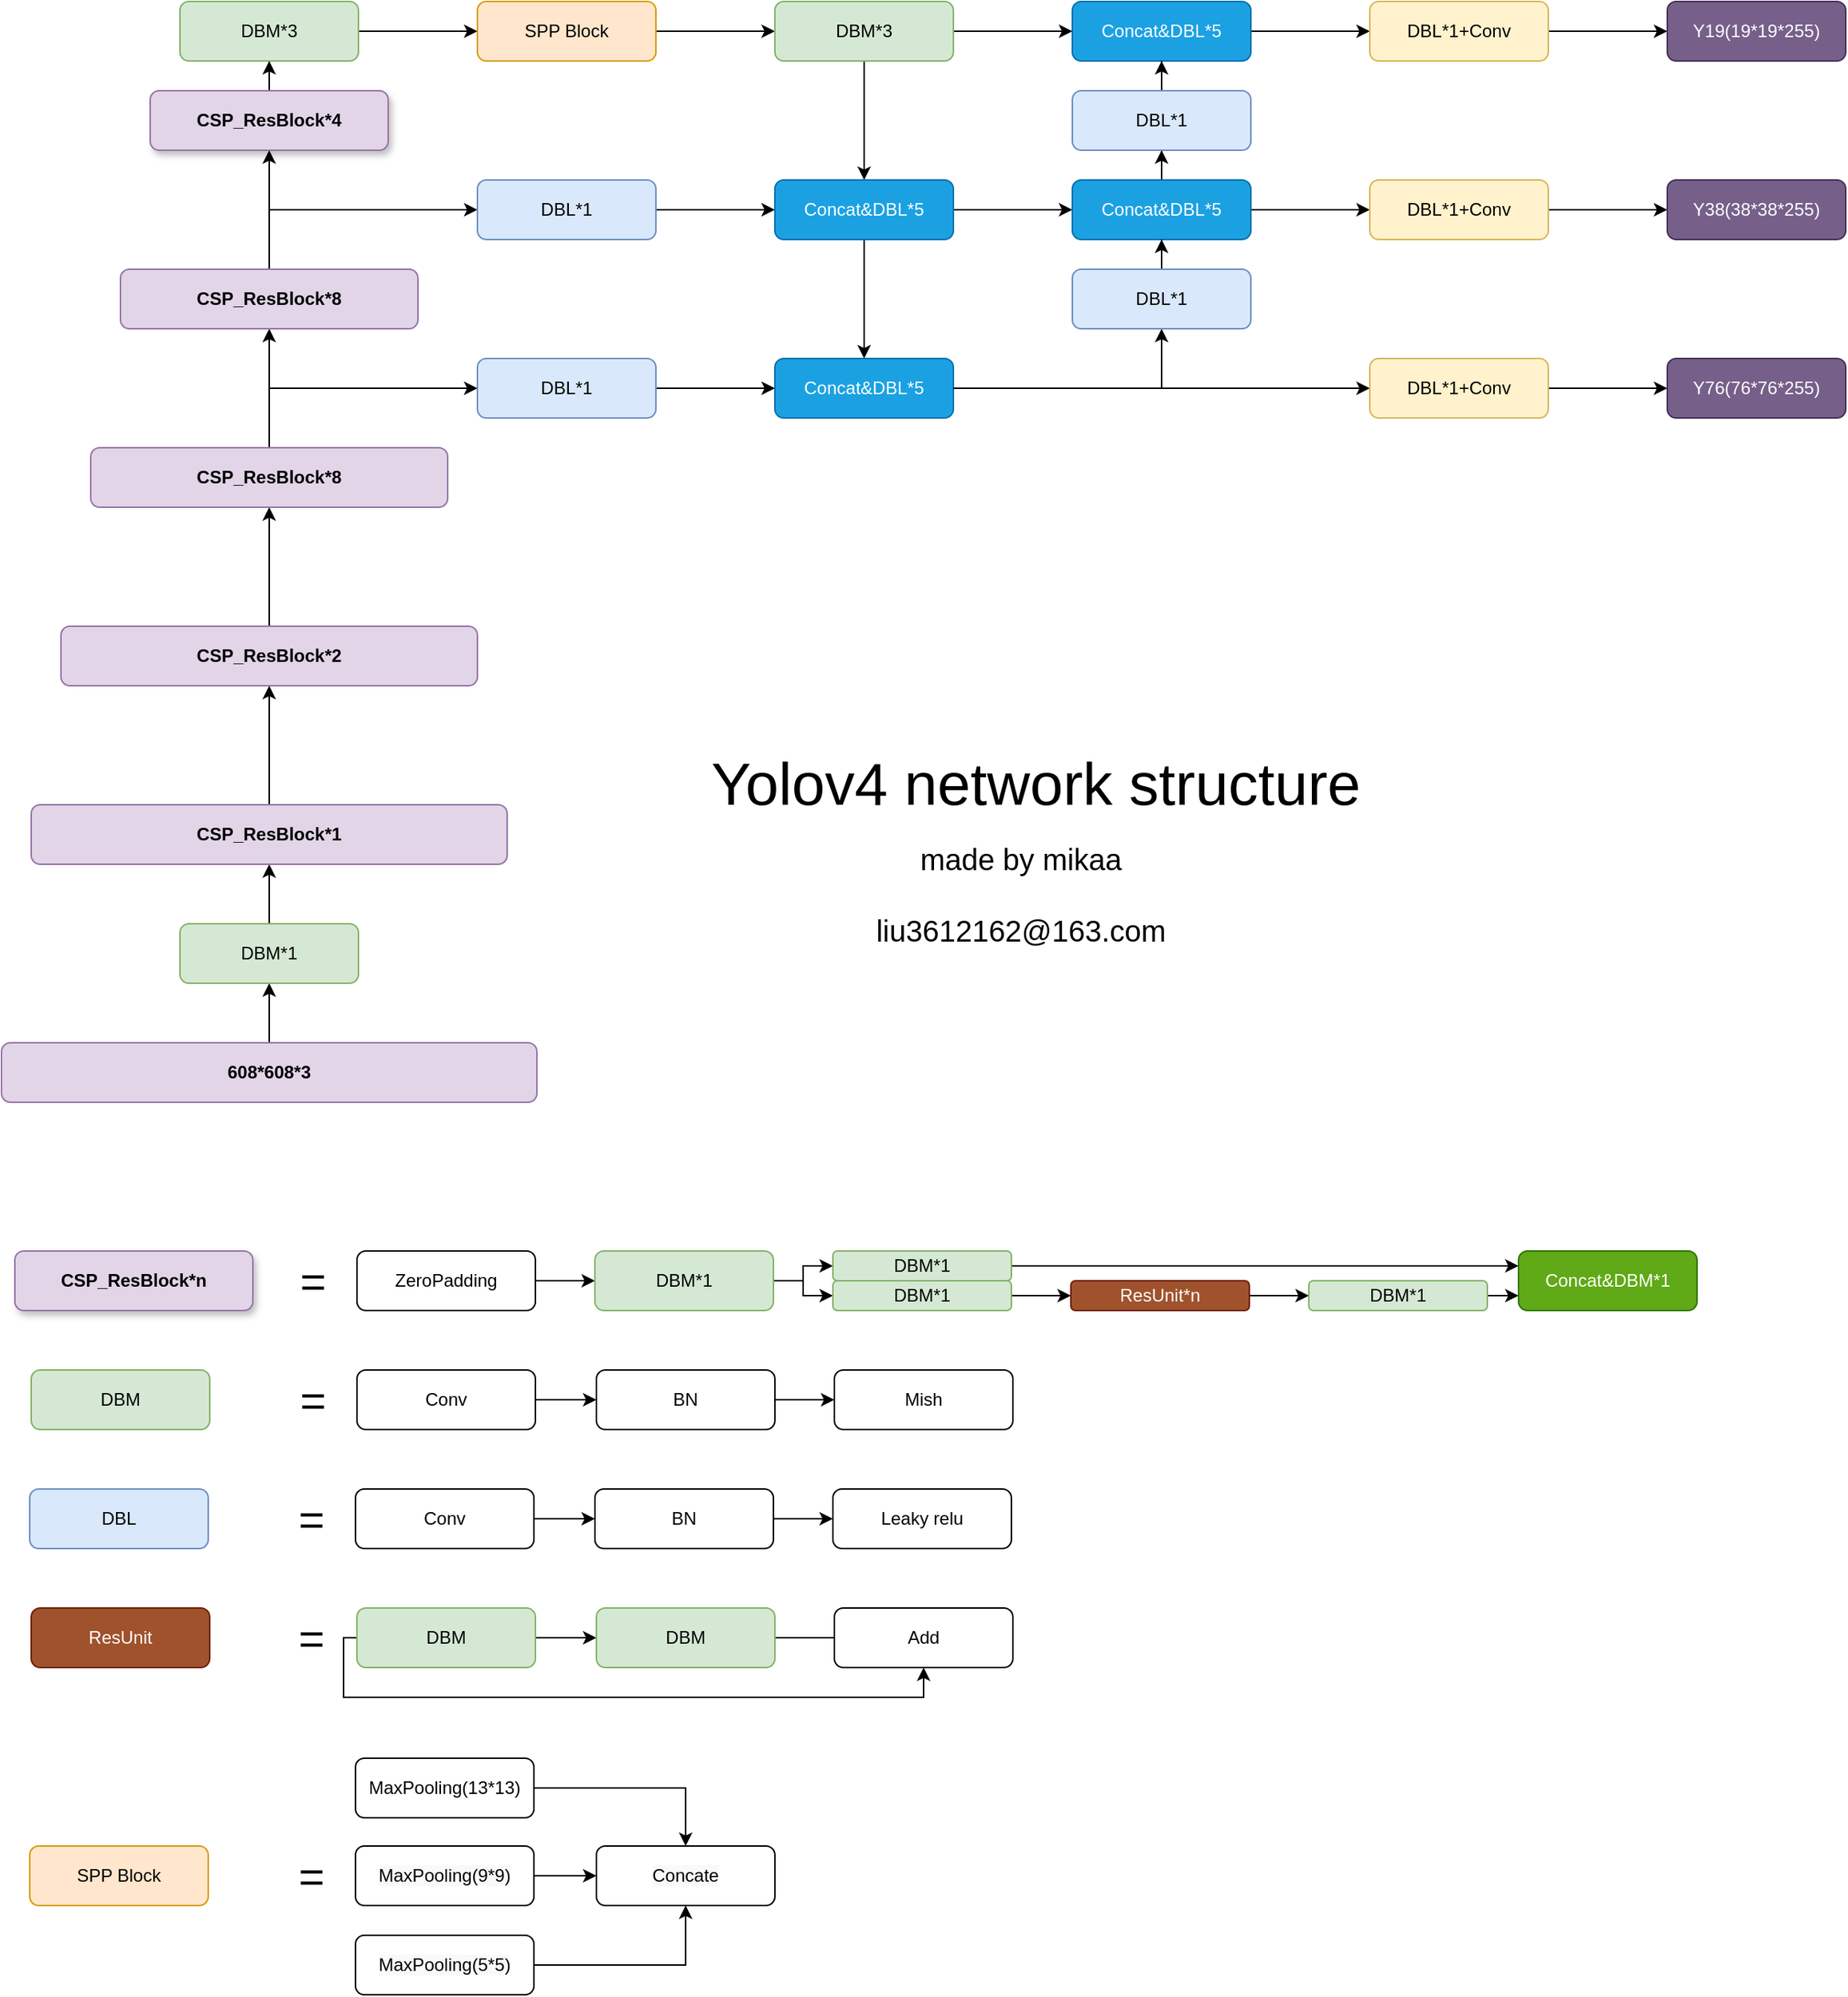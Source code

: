 <mxfile version="13.1.1" type="github">
  <diagram id="2j0Wj2clr_hK4ZMGOZxE" name="Page-1">
    <mxGraphModel dx="2714" dy="1456" grid="1" gridSize="10" guides="1" tooltips="1" connect="1" arrows="1" fold="1" page="1" pageScale="1" pageWidth="1169" pageHeight="827" math="0" shadow="0">
      <root>
        <mxCell id="0" />
        <mxCell id="1" parent="0" />
        <mxCell id="uQFEA6QVpBDMVat-9isN-12" value="" style="edgeStyle=orthogonalEdgeStyle;rounded=0;orthogonalLoop=1;jettySize=auto;html=1;" edge="1" parent="1" source="uQFEA6QVpBDMVat-9isN-2" target="uQFEA6QVpBDMVat-9isN-11">
          <mxGeometry relative="1" as="geometry" />
        </mxCell>
        <mxCell id="uQFEA6QVpBDMVat-9isN-2" value="608*608*3" style="rounded=1;whiteSpace=wrap;html=1;fillColor=#e1d5e7;strokeColor=#9673a6;labelBackgroundColor=none;fontStyle=1" vertex="1" parent="1">
          <mxGeometry x="80" y="720" width="360" height="40" as="geometry" />
        </mxCell>
        <mxCell id="uQFEA6QVpBDMVat-9isN-15" value="" style="edgeStyle=orthogonalEdgeStyle;rounded=0;orthogonalLoop=1;jettySize=auto;html=1;" edge="1" parent="1" source="uQFEA6QVpBDMVat-9isN-11" target="uQFEA6QVpBDMVat-9isN-3">
          <mxGeometry relative="1" as="geometry" />
        </mxCell>
        <mxCell id="uQFEA6QVpBDMVat-9isN-11" value="DBM*1" style="rounded=1;whiteSpace=wrap;html=1;fillColor=#d5e8d4;strokeColor=#82b366;" vertex="1" parent="1">
          <mxGeometry x="200" y="640" width="120" height="40" as="geometry" />
        </mxCell>
        <mxCell id="uQFEA6QVpBDMVat-9isN-6" value="" style="edgeStyle=orthogonalEdgeStyle;rounded=0;orthogonalLoop=1;jettySize=auto;html=1;" edge="1" parent="1" source="uQFEA6QVpBDMVat-9isN-3" target="uQFEA6QVpBDMVat-9isN-5">
          <mxGeometry relative="1" as="geometry" />
        </mxCell>
        <mxCell id="uQFEA6QVpBDMVat-9isN-3" value="CSP_ResBlock*1" style="rounded=1;whiteSpace=wrap;html=1;fillColor=#e1d5e7;strokeColor=#9673a6;labelBackgroundColor=none;fontStyle=1" vertex="1" parent="1">
          <mxGeometry x="100" y="560" width="320" height="40" as="geometry" />
        </mxCell>
        <mxCell id="uQFEA6QVpBDMVat-9isN-8" value="" style="edgeStyle=orthogonalEdgeStyle;rounded=0;orthogonalLoop=1;jettySize=auto;html=1;" edge="1" parent="1" source="uQFEA6QVpBDMVat-9isN-5" target="uQFEA6QVpBDMVat-9isN-7">
          <mxGeometry relative="1" as="geometry" />
        </mxCell>
        <mxCell id="uQFEA6QVpBDMVat-9isN-5" value="&lt;span&gt;CSP_ResBlock*2&lt;/span&gt;" style="rounded=1;whiteSpace=wrap;html=1;fillColor=#e1d5e7;strokeColor=#9673a6;labelBackgroundColor=none;fontStyle=1" vertex="1" parent="1">
          <mxGeometry x="120" y="440" width="280" height="40" as="geometry" />
        </mxCell>
        <mxCell id="uQFEA6QVpBDMVat-9isN-10" value="" style="edgeStyle=orthogonalEdgeStyle;rounded=0;orthogonalLoop=1;jettySize=auto;html=1;" edge="1" parent="1" source="uQFEA6QVpBDMVat-9isN-7" target="uQFEA6QVpBDMVat-9isN-9">
          <mxGeometry relative="1" as="geometry" />
        </mxCell>
        <mxCell id="uQFEA6QVpBDMVat-9isN-35" style="edgeStyle=orthogonalEdgeStyle;rounded=0;orthogonalLoop=1;jettySize=auto;html=1;entryX=0;entryY=0.5;entryDx=0;entryDy=0;fontColor=#000000;" edge="1" parent="1" source="uQFEA6QVpBDMVat-9isN-7" target="uQFEA6QVpBDMVat-9isN-32">
          <mxGeometry relative="1" as="geometry">
            <Array as="points">
              <mxPoint x="260" y="280" />
            </Array>
          </mxGeometry>
        </mxCell>
        <mxCell id="uQFEA6QVpBDMVat-9isN-7" value="&lt;span style=&quot;color: rgb(0, 0, 0); font-family: helvetica; font-size: 12px; font-style: normal; letter-spacing: normal; text-align: center; text-indent: 0px; text-transform: none; word-spacing: 0px; float: none; display: inline;&quot;&gt;CSP_ResBlock*8&lt;/span&gt;" style="rounded=1;whiteSpace=wrap;html=1;fillColor=#e1d5e7;strokeColor=#9673a6;labelBackgroundColor=none;fontStyle=1" vertex="1" parent="1">
          <mxGeometry x="140" y="320" width="240" height="40" as="geometry" />
        </mxCell>
        <mxCell id="uQFEA6QVpBDMVat-9isN-14" value="" style="edgeStyle=orthogonalEdgeStyle;rounded=0;orthogonalLoop=1;jettySize=auto;html=1;" edge="1" parent="1" source="uQFEA6QVpBDMVat-9isN-9" target="uQFEA6QVpBDMVat-9isN-13">
          <mxGeometry relative="1" as="geometry" />
        </mxCell>
        <mxCell id="uQFEA6QVpBDMVat-9isN-26" style="edgeStyle=orthogonalEdgeStyle;rounded=0;orthogonalLoop=1;jettySize=auto;html=1;fontColor=#000000;entryX=0;entryY=0.5;entryDx=0;entryDy=0;" edge="1" parent="1" source="uQFEA6QVpBDMVat-9isN-9" target="uQFEA6QVpBDMVat-9isN-27">
          <mxGeometry relative="1" as="geometry">
            <mxPoint x="400" y="160" as="targetPoint" />
            <Array as="points">
              <mxPoint x="260" y="160" />
            </Array>
          </mxGeometry>
        </mxCell>
        <mxCell id="uQFEA6QVpBDMVat-9isN-9" value="&lt;span style=&quot;color: rgb(0, 0, 0); font-family: helvetica; font-size: 12px; font-style: normal; letter-spacing: normal; text-align: center; text-indent: 0px; text-transform: none; word-spacing: 0px; float: none; display: inline;&quot;&gt;CSP_ResBlock*8&lt;/span&gt;" style="rounded=1;whiteSpace=wrap;html=1;fillColor=#e1d5e7;strokeColor=#9673a6;labelBackgroundColor=none;fontStyle=1" vertex="1" parent="1">
          <mxGeometry x="160" y="200" width="200" height="40" as="geometry" />
        </mxCell>
        <mxCell id="uQFEA6QVpBDMVat-9isN-23" value="" style="edgeStyle=orthogonalEdgeStyle;rounded=0;orthogonalLoop=1;jettySize=auto;html=1;fontColor=#000000;" edge="1" parent="1" source="uQFEA6QVpBDMVat-9isN-13" target="uQFEA6QVpBDMVat-9isN-17">
          <mxGeometry relative="1" as="geometry" />
        </mxCell>
        <mxCell id="uQFEA6QVpBDMVat-9isN-13" value="&lt;span style=&quot;font-family: helvetica; font-size: 12px; font-style: normal; letter-spacing: normal; text-align: center; text-indent: 0px; text-transform: none; word-spacing: 0px; float: none; display: inline;&quot;&gt;CSP_ResBlock*4&lt;/span&gt;" style="rounded=1;whiteSpace=wrap;html=1;fillColor=#e1d5e7;strokeColor=#9673a6;shadow=1;fontColor=#000000;labelBackgroundColor=none;fontStyle=1" vertex="1" parent="1">
          <mxGeometry x="180" y="80" width="160" height="40" as="geometry" />
        </mxCell>
        <mxCell id="uQFEA6QVpBDMVat-9isN-21" value="" style="edgeStyle=orthogonalEdgeStyle;rounded=0;orthogonalLoop=1;jettySize=auto;html=1;fontColor=#000000;" edge="1" parent="1" source="uQFEA6QVpBDMVat-9isN-17" target="uQFEA6QVpBDMVat-9isN-20">
          <mxGeometry relative="1" as="geometry" />
        </mxCell>
        <mxCell id="uQFEA6QVpBDMVat-9isN-17" value="DBM*3" style="rounded=1;whiteSpace=wrap;html=1;fillColor=#d5e8d4;strokeColor=#82b366;" vertex="1" parent="1">
          <mxGeometry x="200" y="20" width="120" height="40" as="geometry" />
        </mxCell>
        <mxCell id="uQFEA6QVpBDMVat-9isN-22" value="" style="edgeStyle=orthogonalEdgeStyle;rounded=0;orthogonalLoop=1;jettySize=auto;html=1;fontColor=#000000;" edge="1" parent="1" source="uQFEA6QVpBDMVat-9isN-20" target="uQFEA6QVpBDMVat-9isN-18">
          <mxGeometry relative="1" as="geometry" />
        </mxCell>
        <mxCell id="uQFEA6QVpBDMVat-9isN-20" value="SPP Block" style="rounded=1;whiteSpace=wrap;html=1;fillColor=#ffe6cc;strokeColor=#d79b00;" vertex="1" parent="1">
          <mxGeometry x="400" y="20" width="120" height="40" as="geometry" />
        </mxCell>
        <mxCell id="uQFEA6QVpBDMVat-9isN-25" value="" style="edgeStyle=orthogonalEdgeStyle;rounded=0;orthogonalLoop=1;jettySize=auto;html=1;fontColor=#000000;entryX=0.5;entryY=0;entryDx=0;entryDy=0;" edge="1" parent="1" source="uQFEA6QVpBDMVat-9isN-18" target="uQFEA6QVpBDMVat-9isN-28">
          <mxGeometry relative="1" as="geometry">
            <mxPoint x="440" y="-140" as="targetPoint" />
          </mxGeometry>
        </mxCell>
        <mxCell id="uQFEA6QVpBDMVat-9isN-142" value="" style="edgeStyle=orthogonalEdgeStyle;rounded=0;orthogonalLoop=1;jettySize=auto;html=1;fontSize=16;fontColor=#000000;" edge="1" parent="1" source="uQFEA6QVpBDMVat-9isN-18" target="uQFEA6QVpBDMVat-9isN-53">
          <mxGeometry relative="1" as="geometry" />
        </mxCell>
        <mxCell id="uQFEA6QVpBDMVat-9isN-18" value="DBM*3" style="rounded=1;whiteSpace=wrap;html=1;fillColor=#d5e8d4;strokeColor=#82b366;" vertex="1" parent="1">
          <mxGeometry x="600" y="20" width="120" height="40" as="geometry" />
        </mxCell>
        <mxCell id="uQFEA6QVpBDMVat-9isN-29" value="" style="edgeStyle=orthogonalEdgeStyle;rounded=0;orthogonalLoop=1;jettySize=auto;html=1;fontColor=#000000;" edge="1" parent="1" source="uQFEA6QVpBDMVat-9isN-27" target="uQFEA6QVpBDMVat-9isN-28">
          <mxGeometry relative="1" as="geometry" />
        </mxCell>
        <mxCell id="uQFEA6QVpBDMVat-9isN-27" value="DBL*1" style="rounded=1;whiteSpace=wrap;html=1;fillColor=#dae8fc;strokeColor=#6c8ebf;" vertex="1" parent="1">
          <mxGeometry x="400" y="140" width="120" height="40" as="geometry" />
        </mxCell>
        <mxCell id="uQFEA6QVpBDMVat-9isN-37" value="" style="edgeStyle=orthogonalEdgeStyle;rounded=0;orthogonalLoop=1;jettySize=auto;html=1;fontColor=#000000;" edge="1" parent="1" source="uQFEA6QVpBDMVat-9isN-28" target="uQFEA6QVpBDMVat-9isN-31">
          <mxGeometry relative="1" as="geometry" />
        </mxCell>
        <mxCell id="uQFEA6QVpBDMVat-9isN-141" value="" style="edgeStyle=orthogonalEdgeStyle;rounded=0;orthogonalLoop=1;jettySize=auto;html=1;fontSize=16;fontColor=#000000;" edge="1" parent="1" source="uQFEA6QVpBDMVat-9isN-28" target="uQFEA6QVpBDMVat-9isN-46">
          <mxGeometry relative="1" as="geometry" />
        </mxCell>
        <mxCell id="uQFEA6QVpBDMVat-9isN-28" value="Concat&amp;amp;DBL*5" style="rounded=1;whiteSpace=wrap;html=1;fillColor=#1ba1e2;strokeColor=#006EAF;fontColor=#ffffff;" vertex="1" parent="1">
          <mxGeometry x="600" y="140" width="120" height="40" as="geometry" />
        </mxCell>
        <mxCell id="uQFEA6QVpBDMVat-9isN-66" style="edgeStyle=orthogonalEdgeStyle;rounded=0;orthogonalLoop=1;jettySize=auto;html=1;fontColor=#000000;" edge="1" parent="1" source="uQFEA6QVpBDMVat-9isN-53" target="uQFEA6QVpBDMVat-9isN-64">
          <mxGeometry relative="1" as="geometry" />
        </mxCell>
        <mxCell id="uQFEA6QVpBDMVat-9isN-53" value="Concat&amp;amp;DBL*5" style="rounded=1;whiteSpace=wrap;html=1;fillColor=#1ba1e2;strokeColor=#006EAF;fontColor=#ffffff;" vertex="1" parent="1">
          <mxGeometry x="800" y="20" width="120" height="40" as="geometry" />
        </mxCell>
        <mxCell id="uQFEA6QVpBDMVat-9isN-47" value="" style="edgeStyle=orthogonalEdgeStyle;rounded=0;orthogonalLoop=1;jettySize=auto;html=1;fontColor=#000000;entryX=0.5;entryY=1;entryDx=0;entryDy=0;" edge="1" parent="1" source="uQFEA6QVpBDMVat-9isN-31" target="uQFEA6QVpBDMVat-9isN-48">
          <mxGeometry relative="1" as="geometry" />
        </mxCell>
        <mxCell id="uQFEA6QVpBDMVat-9isN-31" value="Concat&amp;amp;DBL*5" style="rounded=1;whiteSpace=wrap;html=1;fillColor=#1ba1e2;strokeColor=#006EAF;fontColor=#ffffff;" vertex="1" parent="1">
          <mxGeometry x="600" y="260" width="120" height="40" as="geometry" />
        </mxCell>
        <mxCell id="uQFEA6QVpBDMVat-9isN-57" style="edgeStyle=orthogonalEdgeStyle;rounded=0;orthogonalLoop=1;jettySize=auto;html=1;entryX=0.5;entryY=1;entryDx=0;entryDy=0;fontColor=#000000;" edge="1" parent="1" source="uQFEA6QVpBDMVat-9isN-46" target="uQFEA6QVpBDMVat-9isN-55">
          <mxGeometry relative="1" as="geometry" />
        </mxCell>
        <mxCell id="uQFEA6QVpBDMVat-9isN-65" style="edgeStyle=orthogonalEdgeStyle;rounded=0;orthogonalLoop=1;jettySize=auto;html=1;entryX=0;entryY=0.5;entryDx=0;entryDy=0;fontColor=#000000;" edge="1" parent="1" source="uQFEA6QVpBDMVat-9isN-46" target="uQFEA6QVpBDMVat-9isN-63">
          <mxGeometry relative="1" as="geometry" />
        </mxCell>
        <mxCell id="uQFEA6QVpBDMVat-9isN-46" value="Concat&amp;amp;DBL*5" style="rounded=1;whiteSpace=wrap;html=1;fillColor=#1ba1e2;strokeColor=#006EAF;fontColor=#ffffff;" vertex="1" parent="1">
          <mxGeometry x="800" y="140" width="120" height="40" as="geometry" />
        </mxCell>
        <mxCell id="uQFEA6QVpBDMVat-9isN-36" value="" style="edgeStyle=orthogonalEdgeStyle;rounded=0;orthogonalLoop=1;jettySize=auto;html=1;fontColor=#000000;" edge="1" parent="1" source="uQFEA6QVpBDMVat-9isN-32" target="uQFEA6QVpBDMVat-9isN-31">
          <mxGeometry relative="1" as="geometry" />
        </mxCell>
        <mxCell id="uQFEA6QVpBDMVat-9isN-32" value="DBL*1" style="rounded=1;whiteSpace=wrap;html=1;fillColor=#dae8fc;strokeColor=#6c8ebf;" vertex="1" parent="1">
          <mxGeometry x="400" y="260" width="120" height="40" as="geometry" />
        </mxCell>
        <mxCell id="uQFEA6QVpBDMVat-9isN-59" style="edgeStyle=orthogonalEdgeStyle;rounded=0;orthogonalLoop=1;jettySize=auto;html=1;fontColor=#000000;" edge="1" parent="1">
          <mxGeometry relative="1" as="geometry">
            <mxPoint x="1000" y="280" as="targetPoint" />
            <mxPoint x="720" y="280" as="sourcePoint" />
          </mxGeometry>
        </mxCell>
        <mxCell id="uQFEA6QVpBDMVat-9isN-52" style="edgeStyle=orthogonalEdgeStyle;rounded=0;orthogonalLoop=1;jettySize=auto;html=1;entryX=0.5;entryY=1;entryDx=0;entryDy=0;fontColor=#000000;" edge="1" parent="1" source="uQFEA6QVpBDMVat-9isN-48" target="uQFEA6QVpBDMVat-9isN-46">
          <mxGeometry relative="1" as="geometry" />
        </mxCell>
        <mxCell id="uQFEA6QVpBDMVat-9isN-48" value="DBL*1" style="rounded=1;whiteSpace=wrap;html=1;fillColor=#dae8fc;strokeColor=#6c8ebf;" vertex="1" parent="1">
          <mxGeometry x="800" y="200" width="120" height="40" as="geometry" />
        </mxCell>
        <mxCell id="uQFEA6QVpBDMVat-9isN-58" style="edgeStyle=orthogonalEdgeStyle;rounded=0;orthogonalLoop=1;jettySize=auto;html=1;entryX=0.5;entryY=1;entryDx=0;entryDy=0;fontColor=#000000;" edge="1" parent="1" source="uQFEA6QVpBDMVat-9isN-55" target="uQFEA6QVpBDMVat-9isN-53">
          <mxGeometry relative="1" as="geometry" />
        </mxCell>
        <mxCell id="uQFEA6QVpBDMVat-9isN-55" value="DBL*1" style="rounded=1;whiteSpace=wrap;html=1;fillColor=#dae8fc;strokeColor=#6c8ebf;" vertex="1" parent="1">
          <mxGeometry x="800" y="80" width="120" height="40" as="geometry" />
        </mxCell>
        <mxCell id="uQFEA6QVpBDMVat-9isN-72" value="" style="edgeStyle=orthogonalEdgeStyle;rounded=0;orthogonalLoop=1;jettySize=auto;html=1;fontColor=#000000;" edge="1" parent="1" source="uQFEA6QVpBDMVat-9isN-60" target="uQFEA6QVpBDMVat-9isN-70">
          <mxGeometry relative="1" as="geometry" />
        </mxCell>
        <mxCell id="uQFEA6QVpBDMVat-9isN-60" value="DBL*1+Conv" style="rounded=1;whiteSpace=wrap;html=1;fillColor=#fff2cc;strokeColor=#d6b656;" vertex="1" parent="1">
          <mxGeometry x="1000" y="260" width="120" height="40" as="geometry" />
        </mxCell>
        <mxCell id="uQFEA6QVpBDMVat-9isN-71" value="" style="edgeStyle=orthogonalEdgeStyle;rounded=0;orthogonalLoop=1;jettySize=auto;html=1;fontColor=#000000;" edge="1" parent="1" source="uQFEA6QVpBDMVat-9isN-63" target="uQFEA6QVpBDMVat-9isN-69">
          <mxGeometry relative="1" as="geometry" />
        </mxCell>
        <mxCell id="uQFEA6QVpBDMVat-9isN-63" value="DBL*1+Conv" style="rounded=1;whiteSpace=wrap;html=1;fillColor=#fff2cc;strokeColor=#d6b656;" vertex="1" parent="1">
          <mxGeometry x="1000" y="140" width="120" height="40" as="geometry" />
        </mxCell>
        <mxCell id="uQFEA6QVpBDMVat-9isN-68" value="" style="edgeStyle=orthogonalEdgeStyle;rounded=0;orthogonalLoop=1;jettySize=auto;html=1;fontColor=#000000;" edge="1" parent="1" source="uQFEA6QVpBDMVat-9isN-64" target="uQFEA6QVpBDMVat-9isN-67">
          <mxGeometry relative="1" as="geometry" />
        </mxCell>
        <mxCell id="uQFEA6QVpBDMVat-9isN-64" value="DBL*1+Conv" style="rounded=1;whiteSpace=wrap;html=1;fillColor=#fff2cc;strokeColor=#d6b656;" vertex="1" parent="1">
          <mxGeometry x="1000" y="20" width="120" height="40" as="geometry" />
        </mxCell>
        <mxCell id="uQFEA6QVpBDMVat-9isN-67" value="Y19(19*19*255)" style="rounded=1;whiteSpace=wrap;html=1;fillColor=#76608a;strokeColor=#432D57;fontColor=#ffffff;" vertex="1" parent="1">
          <mxGeometry x="1200" y="20" width="120" height="40" as="geometry" />
        </mxCell>
        <mxCell id="uQFEA6QVpBDMVat-9isN-69" value="Y38(38*38*255)" style="rounded=1;whiteSpace=wrap;html=1;fillColor=#76608a;strokeColor=#432D57;fontColor=#ffffff;" vertex="1" parent="1">
          <mxGeometry x="1200" y="140" width="120" height="40" as="geometry" />
        </mxCell>
        <mxCell id="uQFEA6QVpBDMVat-9isN-70" value="Y76(76*76*255)" style="rounded=1;whiteSpace=wrap;html=1;fillColor=#76608a;strokeColor=#432D57;fontColor=#ffffff;" vertex="1" parent="1">
          <mxGeometry x="1200" y="260" width="120" height="40" as="geometry" />
        </mxCell>
        <mxCell id="uQFEA6QVpBDMVat-9isN-73" value="&lt;span style=&quot;font-family: &amp;#34;helvetica&amp;#34; ; font-size: 12px ; font-style: normal ; letter-spacing: normal ; text-align: center ; text-indent: 0px ; text-transform: none ; word-spacing: 0px ; float: none ; display: inline&quot;&gt;CSP_ResBlock*n&lt;/span&gt;" style="rounded=1;whiteSpace=wrap;html=1;fillColor=#e1d5e7;strokeColor=#9673a6;shadow=1;fontColor=#000000;labelBackgroundColor=none;fontStyle=1" vertex="1" parent="1">
          <mxGeometry x="89" y="860" width="160" height="40" as="geometry" />
        </mxCell>
        <mxCell id="uQFEA6QVpBDMVat-9isN-74" value="=" style="text;html=1;align=center;verticalAlign=middle;resizable=0;points=[];autosize=1;fontColor=#000000;fontSize=30;" vertex="1" parent="1">
          <mxGeometry x="274" y="860" width="30" height="40" as="geometry" />
        </mxCell>
        <mxCell id="uQFEA6QVpBDMVat-9isN-80" value="" style="edgeStyle=orthogonalEdgeStyle;rounded=0;orthogonalLoop=1;jettySize=auto;html=1;fontSize=30;fontColor=#000000;" edge="1" parent="1" source="uQFEA6QVpBDMVat-9isN-75" target="uQFEA6QVpBDMVat-9isN-78">
          <mxGeometry relative="1" as="geometry" />
        </mxCell>
        <mxCell id="uQFEA6QVpBDMVat-9isN-75" value="ZeroPadding" style="rounded=1;whiteSpace=wrap;html=1;" vertex="1" parent="1">
          <mxGeometry x="319" y="860" width="120" height="40" as="geometry" />
        </mxCell>
        <mxCell id="uQFEA6QVpBDMVat-9isN-84" style="edgeStyle=orthogonalEdgeStyle;rounded=0;orthogonalLoop=1;jettySize=auto;html=1;entryX=0;entryY=0.5;entryDx=0;entryDy=0;fontSize=30;fontColor=#000000;" edge="1" parent="1" source="uQFEA6QVpBDMVat-9isN-78" target="uQFEA6QVpBDMVat-9isN-82">
          <mxGeometry relative="1" as="geometry" />
        </mxCell>
        <mxCell id="uQFEA6QVpBDMVat-9isN-85" style="edgeStyle=orthogonalEdgeStyle;rounded=0;orthogonalLoop=1;jettySize=auto;html=1;entryX=0;entryY=0.5;entryDx=0;entryDy=0;fontSize=30;fontColor=#000000;" edge="1" parent="1" source="uQFEA6QVpBDMVat-9isN-78" target="uQFEA6QVpBDMVat-9isN-83">
          <mxGeometry relative="1" as="geometry" />
        </mxCell>
        <mxCell id="uQFEA6QVpBDMVat-9isN-78" value="DBM*1" style="rounded=1;whiteSpace=wrap;html=1;fillColor=#d5e8d4;strokeColor=#82b366;" vertex="1" parent="1">
          <mxGeometry x="479" y="860" width="120" height="40" as="geometry" />
        </mxCell>
        <mxCell id="uQFEA6QVpBDMVat-9isN-92" style="edgeStyle=orthogonalEdgeStyle;rounded=0;orthogonalLoop=1;jettySize=auto;html=1;entryX=0;entryY=0.25;entryDx=0;entryDy=0;fontSize=30;fontColor=#000000;" edge="1" parent="1" source="uQFEA6QVpBDMVat-9isN-82" target="uQFEA6QVpBDMVat-9isN-91">
          <mxGeometry relative="1" as="geometry" />
        </mxCell>
        <mxCell id="uQFEA6QVpBDMVat-9isN-82" value="DBM*1" style="rounded=1;whiteSpace=wrap;html=1;fillColor=#d5e8d4;strokeColor=#82b366;" vertex="1" parent="1">
          <mxGeometry x="639" y="860" width="120" height="20" as="geometry" />
        </mxCell>
        <mxCell id="uQFEA6QVpBDMVat-9isN-87" value="" style="edgeStyle=orthogonalEdgeStyle;rounded=0;orthogonalLoop=1;jettySize=auto;html=1;fontSize=30;fontColor=#000000;" edge="1" parent="1" source="uQFEA6QVpBDMVat-9isN-83" target="uQFEA6QVpBDMVat-9isN-86">
          <mxGeometry relative="1" as="geometry" />
        </mxCell>
        <mxCell id="uQFEA6QVpBDMVat-9isN-83" value="DBM*1" style="rounded=1;whiteSpace=wrap;html=1;fillColor=#d5e8d4;strokeColor=#82b366;" vertex="1" parent="1">
          <mxGeometry x="639" y="880" width="120" height="20" as="geometry" />
        </mxCell>
        <mxCell id="uQFEA6QVpBDMVat-9isN-89" value="" style="edgeStyle=orthogonalEdgeStyle;rounded=0;orthogonalLoop=1;jettySize=auto;html=1;fontSize=30;fontColor=#000000;" edge="1" parent="1" source="uQFEA6QVpBDMVat-9isN-86" target="uQFEA6QVpBDMVat-9isN-88">
          <mxGeometry relative="1" as="geometry" />
        </mxCell>
        <mxCell id="uQFEA6QVpBDMVat-9isN-86" value="ResUnit*n" style="rounded=1;whiteSpace=wrap;html=1;fillColor=#a0522d;strokeColor=#6D1F00;fontColor=#ffffff;" vertex="1" parent="1">
          <mxGeometry x="799" y="880" width="120" height="20" as="geometry" />
        </mxCell>
        <mxCell id="uQFEA6QVpBDMVat-9isN-94" style="edgeStyle=orthogonalEdgeStyle;rounded=0;orthogonalLoop=1;jettySize=auto;html=1;entryX=0;entryY=0.75;entryDx=0;entryDy=0;fontSize=30;fontColor=#000000;" edge="1" parent="1" source="uQFEA6QVpBDMVat-9isN-88" target="uQFEA6QVpBDMVat-9isN-91">
          <mxGeometry relative="1" as="geometry" />
        </mxCell>
        <mxCell id="uQFEA6QVpBDMVat-9isN-88" value="DBM*1" style="rounded=1;whiteSpace=wrap;html=1;fillColor=#d5e8d4;strokeColor=#82b366;" vertex="1" parent="1">
          <mxGeometry x="959" y="880" width="120" height="20" as="geometry" />
        </mxCell>
        <mxCell id="uQFEA6QVpBDMVat-9isN-91" value="Concat&amp;amp;DBM*1" style="rounded=1;whiteSpace=wrap;html=1;fillColor=#60a917;strokeColor=#2D7600;fontColor=#ffffff;" vertex="1" parent="1">
          <mxGeometry x="1100" y="860" width="120" height="40" as="geometry" />
        </mxCell>
        <mxCell id="uQFEA6QVpBDMVat-9isN-98" value="DBM" style="rounded=1;whiteSpace=wrap;html=1;fillColor=#d5e8d4;strokeColor=#82b366;" vertex="1" parent="1">
          <mxGeometry x="100" y="940" width="120" height="40" as="geometry" />
        </mxCell>
        <mxCell id="uQFEA6QVpBDMVat-9isN-99" value="=" style="text;html=1;align=center;verticalAlign=middle;resizable=0;points=[];autosize=1;fontColor=#000000;fontSize=30;" vertex="1" parent="1">
          <mxGeometry x="274" y="940" width="30" height="40" as="geometry" />
        </mxCell>
        <mxCell id="uQFEA6QVpBDMVat-9isN-102" value="" style="edgeStyle=orthogonalEdgeStyle;rounded=0;orthogonalLoop=1;jettySize=auto;html=1;fontSize=30;fontColor=#000000;" edge="1" parent="1" source="uQFEA6QVpBDMVat-9isN-100" target="uQFEA6QVpBDMVat-9isN-101">
          <mxGeometry relative="1" as="geometry" />
        </mxCell>
        <mxCell id="uQFEA6QVpBDMVat-9isN-100" value="Conv" style="rounded=1;whiteSpace=wrap;html=1;" vertex="1" parent="1">
          <mxGeometry x="319" y="940" width="120" height="40" as="geometry" />
        </mxCell>
        <mxCell id="uQFEA6QVpBDMVat-9isN-104" value="" style="edgeStyle=orthogonalEdgeStyle;rounded=0;orthogonalLoop=1;jettySize=auto;html=1;fontSize=30;fontColor=#000000;" edge="1" parent="1" source="uQFEA6QVpBDMVat-9isN-101" target="uQFEA6QVpBDMVat-9isN-103">
          <mxGeometry relative="1" as="geometry" />
        </mxCell>
        <mxCell id="uQFEA6QVpBDMVat-9isN-101" value="BN" style="rounded=1;whiteSpace=wrap;html=1;" vertex="1" parent="1">
          <mxGeometry x="480" y="940" width="120" height="40" as="geometry" />
        </mxCell>
        <mxCell id="uQFEA6QVpBDMVat-9isN-103" value="Mish" style="rounded=1;whiteSpace=wrap;html=1;" vertex="1" parent="1">
          <mxGeometry x="640" y="940" width="120" height="40" as="geometry" />
        </mxCell>
        <mxCell id="uQFEA6QVpBDMVat-9isN-107" value="DBL" style="rounded=1;whiteSpace=wrap;html=1;fillColor=#dae8fc;strokeColor=#6c8ebf;" vertex="1" parent="1">
          <mxGeometry x="99" y="1020" width="120" height="40" as="geometry" />
        </mxCell>
        <mxCell id="uQFEA6QVpBDMVat-9isN-108" value="=" style="text;html=1;align=center;verticalAlign=middle;resizable=0;points=[];autosize=1;fontColor=#000000;fontSize=30;" vertex="1" parent="1">
          <mxGeometry x="273" y="1020" width="30" height="40" as="geometry" />
        </mxCell>
        <mxCell id="uQFEA6QVpBDMVat-9isN-109" value="" style="edgeStyle=orthogonalEdgeStyle;rounded=0;orthogonalLoop=1;jettySize=auto;html=1;fontSize=30;fontColor=#000000;" edge="1" source="uQFEA6QVpBDMVat-9isN-110" target="uQFEA6QVpBDMVat-9isN-112" parent="1">
          <mxGeometry relative="1" as="geometry" />
        </mxCell>
        <mxCell id="uQFEA6QVpBDMVat-9isN-110" value="Conv" style="rounded=1;whiteSpace=wrap;html=1;" vertex="1" parent="1">
          <mxGeometry x="318" y="1020" width="120" height="40" as="geometry" />
        </mxCell>
        <mxCell id="uQFEA6QVpBDMVat-9isN-111" value="" style="edgeStyle=orthogonalEdgeStyle;rounded=0;orthogonalLoop=1;jettySize=auto;html=1;fontSize=30;fontColor=#000000;" edge="1" source="uQFEA6QVpBDMVat-9isN-112" target="uQFEA6QVpBDMVat-9isN-113" parent="1">
          <mxGeometry relative="1" as="geometry" />
        </mxCell>
        <mxCell id="uQFEA6QVpBDMVat-9isN-112" value="BN" style="rounded=1;whiteSpace=wrap;html=1;" vertex="1" parent="1">
          <mxGeometry x="479" y="1020" width="120" height="40" as="geometry" />
        </mxCell>
        <mxCell id="uQFEA6QVpBDMVat-9isN-113" value="Leaky relu" style="rounded=1;whiteSpace=wrap;html=1;" vertex="1" parent="1">
          <mxGeometry x="639" y="1020" width="120" height="40" as="geometry" />
        </mxCell>
        <mxCell id="uQFEA6QVpBDMVat-9isN-114" value="ResUnit" style="rounded=1;whiteSpace=wrap;html=1;fillColor=#a0522d;strokeColor=#6D1F00;fontColor=#ffffff;" vertex="1" parent="1">
          <mxGeometry x="100" y="1100" width="120" height="40" as="geometry" />
        </mxCell>
        <mxCell id="uQFEA6QVpBDMVat-9isN-115" value="=" style="text;html=1;align=center;verticalAlign=middle;resizable=0;points=[];autosize=1;fontColor=#000000;fontSize=30;" vertex="1" parent="1">
          <mxGeometry x="273" y="1100" width="30" height="40" as="geometry" />
        </mxCell>
        <mxCell id="uQFEA6QVpBDMVat-9isN-118" value="" style="edgeStyle=orthogonalEdgeStyle;rounded=0;orthogonalLoop=1;jettySize=auto;html=1;fontSize=30;fontColor=#000000;" edge="1" parent="1" source="uQFEA6QVpBDMVat-9isN-116" target="uQFEA6QVpBDMVat-9isN-117">
          <mxGeometry relative="1" as="geometry" />
        </mxCell>
        <mxCell id="uQFEA6QVpBDMVat-9isN-122" style="edgeStyle=orthogonalEdgeStyle;rounded=0;orthogonalLoop=1;jettySize=auto;html=1;fontSize=30;fontColor=#000000;entryX=0.5;entryY=1;entryDx=0;entryDy=0;" edge="1" parent="1" source="uQFEA6QVpBDMVat-9isN-116" target="uQFEA6QVpBDMVat-9isN-123">
          <mxGeometry relative="1" as="geometry">
            <mxPoint x="640" y="1120" as="targetPoint" />
            <Array as="points">
              <mxPoint x="310" y="1120" />
              <mxPoint x="310" y="1160" />
              <mxPoint x="700" y="1160" />
            </Array>
          </mxGeometry>
        </mxCell>
        <mxCell id="uQFEA6QVpBDMVat-9isN-116" value="DBM" style="rounded=1;whiteSpace=wrap;html=1;fillColor=#d5e8d4;strokeColor=#82b366;" vertex="1" parent="1">
          <mxGeometry x="319" y="1100" width="120" height="40" as="geometry" />
        </mxCell>
        <mxCell id="uQFEA6QVpBDMVat-9isN-120" value="" style="edgeStyle=orthogonalEdgeStyle;rounded=0;orthogonalLoop=1;jettySize=auto;html=1;fontSize=30;fontColor=#000000;" edge="1" parent="1" source="uQFEA6QVpBDMVat-9isN-117">
          <mxGeometry relative="1" as="geometry">
            <mxPoint x="680" y="1120" as="targetPoint" />
          </mxGeometry>
        </mxCell>
        <mxCell id="uQFEA6QVpBDMVat-9isN-117" value="DBM" style="rounded=1;whiteSpace=wrap;html=1;fillColor=#d5e8d4;strokeColor=#82b366;" vertex="1" parent="1">
          <mxGeometry x="480" y="1100" width="120" height="40" as="geometry" />
        </mxCell>
        <mxCell id="uQFEA6QVpBDMVat-9isN-123" value="Add" style="rounded=1;whiteSpace=wrap;html=1;" vertex="1" parent="1">
          <mxGeometry x="640" y="1100" width="120" height="40" as="geometry" />
        </mxCell>
        <mxCell id="uQFEA6QVpBDMVat-9isN-124" value="SPP Block" style="rounded=1;whiteSpace=wrap;html=1;fillColor=#ffe6cc;strokeColor=#d79b00;" vertex="1" parent="1">
          <mxGeometry x="99" y="1260" width="120" height="40" as="geometry" />
        </mxCell>
        <mxCell id="uQFEA6QVpBDMVat-9isN-125" value="=" style="text;html=1;align=center;verticalAlign=middle;resizable=0;points=[];autosize=1;fontColor=#000000;fontSize=30;" vertex="1" parent="1">
          <mxGeometry x="273" y="1260" width="30" height="40" as="geometry" />
        </mxCell>
        <mxCell id="uQFEA6QVpBDMVat-9isN-132" style="edgeStyle=orthogonalEdgeStyle;rounded=0;orthogonalLoop=1;jettySize=auto;html=1;fontSize=30;fontColor=#000000;" edge="1" parent="1" source="uQFEA6QVpBDMVat-9isN-127" target="uQFEA6QVpBDMVat-9isN-130">
          <mxGeometry relative="1" as="geometry" />
        </mxCell>
        <mxCell id="uQFEA6QVpBDMVat-9isN-127" value="MaxPooling(13*13)" style="rounded=1;whiteSpace=wrap;html=1;" vertex="1" parent="1">
          <mxGeometry x="318" y="1201" width="120" height="40" as="geometry" />
        </mxCell>
        <mxCell id="uQFEA6QVpBDMVat-9isN-131" value="" style="edgeStyle=orthogonalEdgeStyle;rounded=0;orthogonalLoop=1;jettySize=auto;html=1;fontSize=30;fontColor=#000000;" edge="1" parent="1" source="uQFEA6QVpBDMVat-9isN-128" target="uQFEA6QVpBDMVat-9isN-130">
          <mxGeometry relative="1" as="geometry" />
        </mxCell>
        <mxCell id="uQFEA6QVpBDMVat-9isN-128" value="&lt;span style=&quot;color: rgb(0 , 0 , 0) ; font-family: &amp;#34;helvetica&amp;#34; ; font-size: 12px ; font-style: normal ; font-weight: 400 ; letter-spacing: normal ; text-align: center ; text-indent: 0px ; text-transform: none ; word-spacing: 0px ; background-color: rgb(248 , 249 , 250) ; float: none ; display: inline&quot;&gt;MaxPooling(9*9)&lt;/span&gt;" style="rounded=1;whiteSpace=wrap;html=1;" vertex="1" parent="1">
          <mxGeometry x="318" y="1260" width="120" height="40" as="geometry" />
        </mxCell>
        <mxCell id="uQFEA6QVpBDMVat-9isN-130" value="&lt;span style=&quot;color: rgb(0 , 0 , 0) ; font-family: &amp;#34;helvetica&amp;#34; ; font-size: 12px ; font-style: normal ; font-weight: 400 ; letter-spacing: normal ; text-align: center ; text-indent: 0px ; text-transform: none ; word-spacing: 0px ; background-color: rgb(248 , 249 , 250) ; float: none ; display: inline&quot;&gt;Concate&lt;/span&gt;" style="rounded=1;whiteSpace=wrap;html=1;" vertex="1" parent="1">
          <mxGeometry x="480" y="1260" width="120" height="40" as="geometry" />
        </mxCell>
        <mxCell id="uQFEA6QVpBDMVat-9isN-133" style="edgeStyle=orthogonalEdgeStyle;rounded=0;orthogonalLoop=1;jettySize=auto;html=1;entryX=0.5;entryY=1;entryDx=0;entryDy=0;fontSize=30;fontColor=#000000;" edge="1" parent="1" source="uQFEA6QVpBDMVat-9isN-129" target="uQFEA6QVpBDMVat-9isN-130">
          <mxGeometry relative="1" as="geometry" />
        </mxCell>
        <mxCell id="uQFEA6QVpBDMVat-9isN-129" value="&lt;span style=&quot;color: rgb(0 , 0 , 0) ; font-family: &amp;#34;helvetica&amp;#34; ; font-size: 12px ; font-style: normal ; font-weight: 400 ; letter-spacing: normal ; text-align: center ; text-indent: 0px ; text-transform: none ; word-spacing: 0px ; background-color: rgb(248 , 249 , 250) ; float: none ; display: inline&quot;&gt;MaxPooling(5*5)&lt;/span&gt;" style="rounded=1;whiteSpace=wrap;html=1;" vertex="1" parent="1">
          <mxGeometry x="318" y="1320" width="120" height="40" as="geometry" />
        </mxCell>
        <mxCell id="uQFEA6QVpBDMVat-9isN-134" value="Yolov4 network structure" style="text;html=1;align=center;verticalAlign=middle;resizable=0;points=[];autosize=1;fontColor=#000000;fontSize=40;" vertex="1" parent="1">
          <mxGeometry x="550" y="520" width="450" height="50" as="geometry" />
        </mxCell>
        <mxCell id="uQFEA6QVpBDMVat-9isN-135" value="made by mikaa&lt;br style=&quot;font-size: 20px;&quot;&gt;&lt;br style=&quot;font-size: 20px;&quot;&gt;liu3612162@163.com" style="text;html=1;align=center;verticalAlign=middle;resizable=0;points=[];autosize=1;fontColor=#000000;fontSize=20;" vertex="1" parent="1">
          <mxGeometry x="660" y="580" width="210" height="80" as="geometry" />
        </mxCell>
      </root>
    </mxGraphModel>
  </diagram>
</mxfile>

